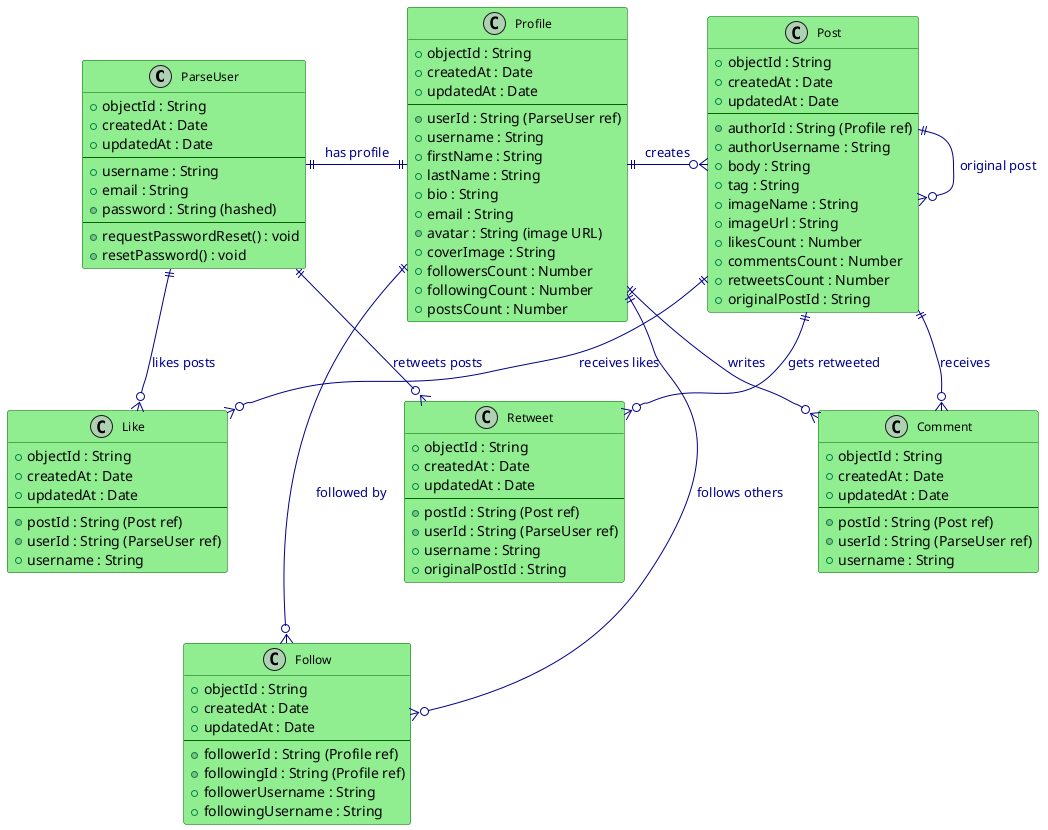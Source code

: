 @startuml PostStream_F6_UML
!define RECTANGLE class

skinparam class {
    BackgroundColor LightGreen
    BorderColor DarkGreen
    FontColor Black
    FontSize 12
}

skinparam arrow {
    Color DarkBlue
    FontColor DarkBlue
}

' Compact 3x3 layout arrangement
' Row 1: Authentication and Core
class ParseUser {
    +objectId : String
    +createdAt : Date
    +updatedAt : Date
    --
    +username : String
    +email : String
    +password : String (hashed)
    --
    +requestPasswordReset() : void
    +resetPassword() : void
}

class Profile {
    +objectId : String
    +createdAt : Date
    +updatedAt : Date
    --
    +userId : String (ParseUser ref)
    +username : String
    +firstName : String
    +lastName : String
    +bio : String
    +email : String
    +avatar : String (image URL)
    +coverImage : String
    +followersCount : Number
    +followingCount : Number
    +postsCount : Number
}

class Post {
    +objectId : String
    +createdAt : Date
    +updatedAt : Date
    --
    +authorId : String (Profile ref)
    +authorUsername : String
    +body : String
    +tag : String
    +imageName : String
    +imageUrl : String
    +likesCount : Number
    +commentsCount : Number
    +retweetsCount : Number
    +originalPostId : String
}

' Row 2: Interactions
class Like {
    +objectId : String
    +createdAt : Date
    +updatedAt : Date
    --
    +postId : String (Post ref)
    +userId : String (ParseUser ref)
    +username : String
}

class Retweet {
    +objectId : String
    +createdAt : Date
    +updatedAt : Date
    --
    +postId : String (Post ref)
    +userId : String (ParseUser ref)
    +username : String
    +originalPostId : String
}

class Comment {
    +objectId : String
    +createdAt : Date
    +updatedAt : Date
    --
    +postId : String (Post ref)
    +userId : String (ParseUser ref)
    +username : String
}

' Row 3: Social Features
class Follow {
    +objectId : String
    +createdAt : Date
    +updatedAt : Date
    --
    +followerId : String (Profile ref)
    +followingId : String (Profile ref)
    +followerUsername : String
    +followingUsername : String
}

' Layout positioning for 3x3 grid
ParseUser -[hidden]right- Profile
Profile -[hidden]right- Post
Like -[hidden]right- Retweet
Retweet -[hidden]right- Comment
ParseUser -[hidden]down- Like
Profile -[hidden]down- Retweet
Post -[hidden]down- Comment
Like -[hidden]down- Follow

' Core Relationships
ParseUser ||--|| Profile : "has profile"
Profile ||--o{ Post : "creates"
Profile ||--o{ Comment : "writes"
Post ||--o{ Comment : "receives"

' Interaction Relationships
ParseUser ||--o{ Like : "likes posts"
Post ||--o{ Like : "receives likes"

ParseUser ||--o{ Retweet : "retweets posts"
Post ||--o{ Retweet : "gets retweeted"

' Retweet Post Relationships
Post ||--o{ Post : "original post"

' Follow Relationships  
Profile ||--o{ Follow : "follows others"
Profile ||--o{ Follow : "followed by"

@enduml
